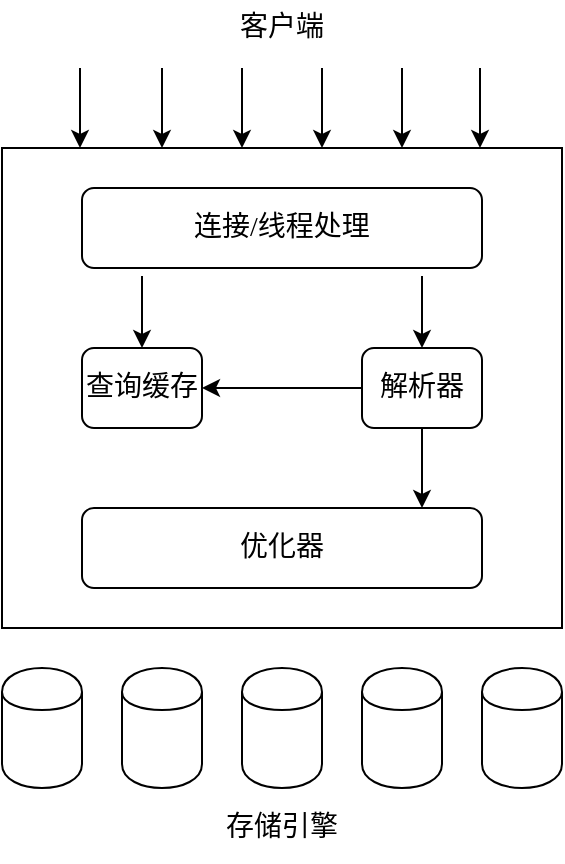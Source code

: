 <mxfile version="13.2.4" type="device"><diagram id="w9JBERySJlaWFm3-D_Ju" name="第 1 页"><mxGraphModel dx="946" dy="597" grid="1" gridSize="10" guides="1" tooltips="1" connect="1" arrows="1" fold="1" page="1" pageScale="1" pageWidth="827" pageHeight="1169" math="0" shadow="0"><root><mxCell id="0"/><mxCell id="1" parent="0"/><mxCell id="oglq7kGtd0z4ErClrRdH-1" value="" style="rounded=0;whiteSpace=wrap;html=1;fontFamily=Times New Roman;gradientColor=none;comic=0;fontSize=14;" vertex="1" parent="1"><mxGeometry x="160" y="80" width="280" height="240" as="geometry"/></mxCell><mxCell id="oglq7kGtd0z4ErClrRdH-2" value="连接/线程处理" style="rounded=1;whiteSpace=wrap;html=1;fontFamily=Times New Roman;gradientColor=none;comic=0;fontSize=14;" vertex="1" parent="1"><mxGeometry x="200" y="100" width="200" height="40" as="geometry"/></mxCell><mxCell id="oglq7kGtd0z4ErClrRdH-3" value="查询缓存" style="rounded=1;whiteSpace=wrap;html=1;fontFamily=Times New Roman;gradientColor=none;comic=0;fontSize=14;" vertex="1" parent="1"><mxGeometry x="200" y="180" width="60" height="40" as="geometry"/></mxCell><mxCell id="oglq7kGtd0z4ErClrRdH-18" style="edgeStyle=orthogonalEdgeStyle;rounded=0;orthogonalLoop=1;jettySize=auto;html=1;exitX=0;exitY=0.5;exitDx=0;exitDy=0;entryX=1;entryY=0.5;entryDx=0;entryDy=0;fontFamily=Times New Roman;fontSize=14;" edge="1" parent="1" source="oglq7kGtd0z4ErClrRdH-4" target="oglq7kGtd0z4ErClrRdH-3"><mxGeometry relative="1" as="geometry"/></mxCell><mxCell id="oglq7kGtd0z4ErClrRdH-19" style="edgeStyle=orthogonalEdgeStyle;rounded=0;orthogonalLoop=1;jettySize=auto;html=1;exitX=0.5;exitY=1;exitDx=0;exitDy=0;entryX=0.85;entryY=0;entryDx=0;entryDy=0;entryPerimeter=0;fontFamily=Times New Roman;fontSize=14;" edge="1" parent="1" source="oglq7kGtd0z4ErClrRdH-4" target="oglq7kGtd0z4ErClrRdH-5"><mxGeometry relative="1" as="geometry"/></mxCell><mxCell id="oglq7kGtd0z4ErClrRdH-4" value="解析器" style="rounded=1;whiteSpace=wrap;html=1;fontFamily=Times New Roman;gradientColor=none;comic=0;glass=0;fontSize=14;" vertex="1" parent="1"><mxGeometry x="340" y="180" width="60" height="40" as="geometry"/></mxCell><mxCell id="oglq7kGtd0z4ErClrRdH-5" value="优化器" style="rounded=1;whiteSpace=wrap;html=1;fontFamily=Times New Roman;gradientColor=none;comic=0;fontSize=14;" vertex="1" parent="1"><mxGeometry x="200" y="260" width="200" height="40" as="geometry"/></mxCell><mxCell id="oglq7kGtd0z4ErClrRdH-6" value="" style="shape=cylinder;whiteSpace=wrap;html=1;boundedLbl=1;backgroundOutline=1;fontFamily=Times New Roman;gradientColor=none;fontSize=14;" vertex="1" parent="1"><mxGeometry x="160" y="340" width="40" height="60" as="geometry"/></mxCell><mxCell id="oglq7kGtd0z4ErClrRdH-7" value="" style="shape=cylinder;whiteSpace=wrap;html=1;boundedLbl=1;backgroundOutline=1;fontFamily=Times New Roman;gradientColor=none;fontSize=14;" vertex="1" parent="1"><mxGeometry x="220" y="340" width="40" height="60" as="geometry"/></mxCell><mxCell id="oglq7kGtd0z4ErClrRdH-8" value="" style="shape=cylinder;whiteSpace=wrap;html=1;boundedLbl=1;backgroundOutline=1;fontFamily=Times New Roman;gradientColor=none;fontSize=14;" vertex="1" parent="1"><mxGeometry x="280" y="340" width="40" height="60" as="geometry"/></mxCell><mxCell id="oglq7kGtd0z4ErClrRdH-9" value="" style="shape=cylinder;whiteSpace=wrap;html=1;boundedLbl=1;backgroundOutline=1;fontFamily=Times New Roman;gradientColor=none;fontSize=14;" vertex="1" parent="1"><mxGeometry x="340" y="340" width="40" height="60" as="geometry"/></mxCell><mxCell id="oglq7kGtd0z4ErClrRdH-10" value="" style="endArrow=classic;html=1;fontFamily=Times New Roman;fontSize=14;" edge="1" parent="1"><mxGeometry width="50" height="50" relative="1" as="geometry"><mxPoint x="199" y="40" as="sourcePoint"/><mxPoint x="199" y="80" as="targetPoint"/></mxGeometry></mxCell><mxCell id="oglq7kGtd0z4ErClrRdH-11" value="" style="endArrow=classic;html=1;fontFamily=Times New Roman;fontSize=14;" edge="1" parent="1"><mxGeometry width="50" height="50" relative="1" as="geometry"><mxPoint x="240" y="40" as="sourcePoint"/><mxPoint x="240" y="80" as="targetPoint"/></mxGeometry></mxCell><mxCell id="oglq7kGtd0z4ErClrRdH-12" value="" style="endArrow=classic;html=1;fontFamily=Times New Roman;fontSize=14;" edge="1" parent="1"><mxGeometry width="50" height="50" relative="1" as="geometry"><mxPoint x="280" y="40" as="sourcePoint"/><mxPoint x="280" y="80" as="targetPoint"/></mxGeometry></mxCell><mxCell id="oglq7kGtd0z4ErClrRdH-13" value="" style="endArrow=classic;html=1;fontFamily=Times New Roman;fontSize=14;" edge="1" parent="1"><mxGeometry width="50" height="50" relative="1" as="geometry"><mxPoint x="320" y="40" as="sourcePoint"/><mxPoint x="320" y="80" as="targetPoint"/></mxGeometry></mxCell><mxCell id="oglq7kGtd0z4ErClrRdH-14" value="" style="endArrow=classic;html=1;fontFamily=Times New Roman;fontSize=14;" edge="1" parent="1"><mxGeometry width="50" height="50" relative="1" as="geometry"><mxPoint x="360" y="40" as="sourcePoint"/><mxPoint x="360" y="80" as="targetPoint"/></mxGeometry></mxCell><mxCell id="oglq7kGtd0z4ErClrRdH-15" value="" style="endArrow=classic;html=1;fontFamily=Times New Roman;fontSize=14;" edge="1" parent="1"><mxGeometry width="50" height="50" relative="1" as="geometry"><mxPoint x="399" y="40" as="sourcePoint"/><mxPoint x="399" y="80" as="targetPoint"/></mxGeometry></mxCell><mxCell id="oglq7kGtd0z4ErClrRdH-16" value="" style="endArrow=classic;html=1;fontFamily=Times New Roman;entryX=0.5;entryY=0;entryDx=0;entryDy=0;fontSize=14;" edge="1" parent="1" target="oglq7kGtd0z4ErClrRdH-3"><mxGeometry width="50" height="50" relative="1" as="geometry"><mxPoint x="230" y="144" as="sourcePoint"/><mxPoint x="259" y="140" as="targetPoint"/></mxGeometry></mxCell><mxCell id="oglq7kGtd0z4ErClrRdH-17" value="" style="endArrow=classic;html=1;fontFamily=Times New Roman;entryX=0.5;entryY=0;entryDx=0;entryDy=0;exitX=0.85;exitY=1.1;exitDx=0;exitDy=0;exitPerimeter=0;fontSize=14;" edge="1" parent="1" source="oglq7kGtd0z4ErClrRdH-2" target="oglq7kGtd0z4ErClrRdH-4"><mxGeometry width="50" height="50" relative="1" as="geometry"><mxPoint x="240" y="154" as="sourcePoint"/><mxPoint x="240" y="190" as="targetPoint"/></mxGeometry></mxCell><mxCell id="oglq7kGtd0z4ErClrRdH-20" value="客户端" style="text;html=1;strokeColor=none;fillColor=none;align=center;verticalAlign=middle;whiteSpace=wrap;rounded=0;shadow=1;glass=0;comic=0;fontFamily=Times New Roman;fontSize=14;" vertex="1" parent="1"><mxGeometry x="255" y="10" width="90" height="20" as="geometry"/></mxCell><mxCell id="oglq7kGtd0z4ErClrRdH-21" value="" style="shape=cylinder;whiteSpace=wrap;html=1;boundedLbl=1;backgroundOutline=1;fontFamily=Times New Roman;gradientColor=none;fontSize=14;" vertex="1" parent="1"><mxGeometry x="400" y="340" width="40" height="60" as="geometry"/></mxCell><mxCell id="oglq7kGtd0z4ErClrRdH-22" value="存储引擎" style="text;html=1;strokeColor=none;fillColor=none;align=center;verticalAlign=middle;whiteSpace=wrap;rounded=0;shadow=1;glass=0;comic=0;fontFamily=Times New Roman;fontSize=14;" vertex="1" parent="1"><mxGeometry x="270" y="410" width="60" height="20" as="geometry"/></mxCell></root></mxGraphModel></diagram></mxfile>